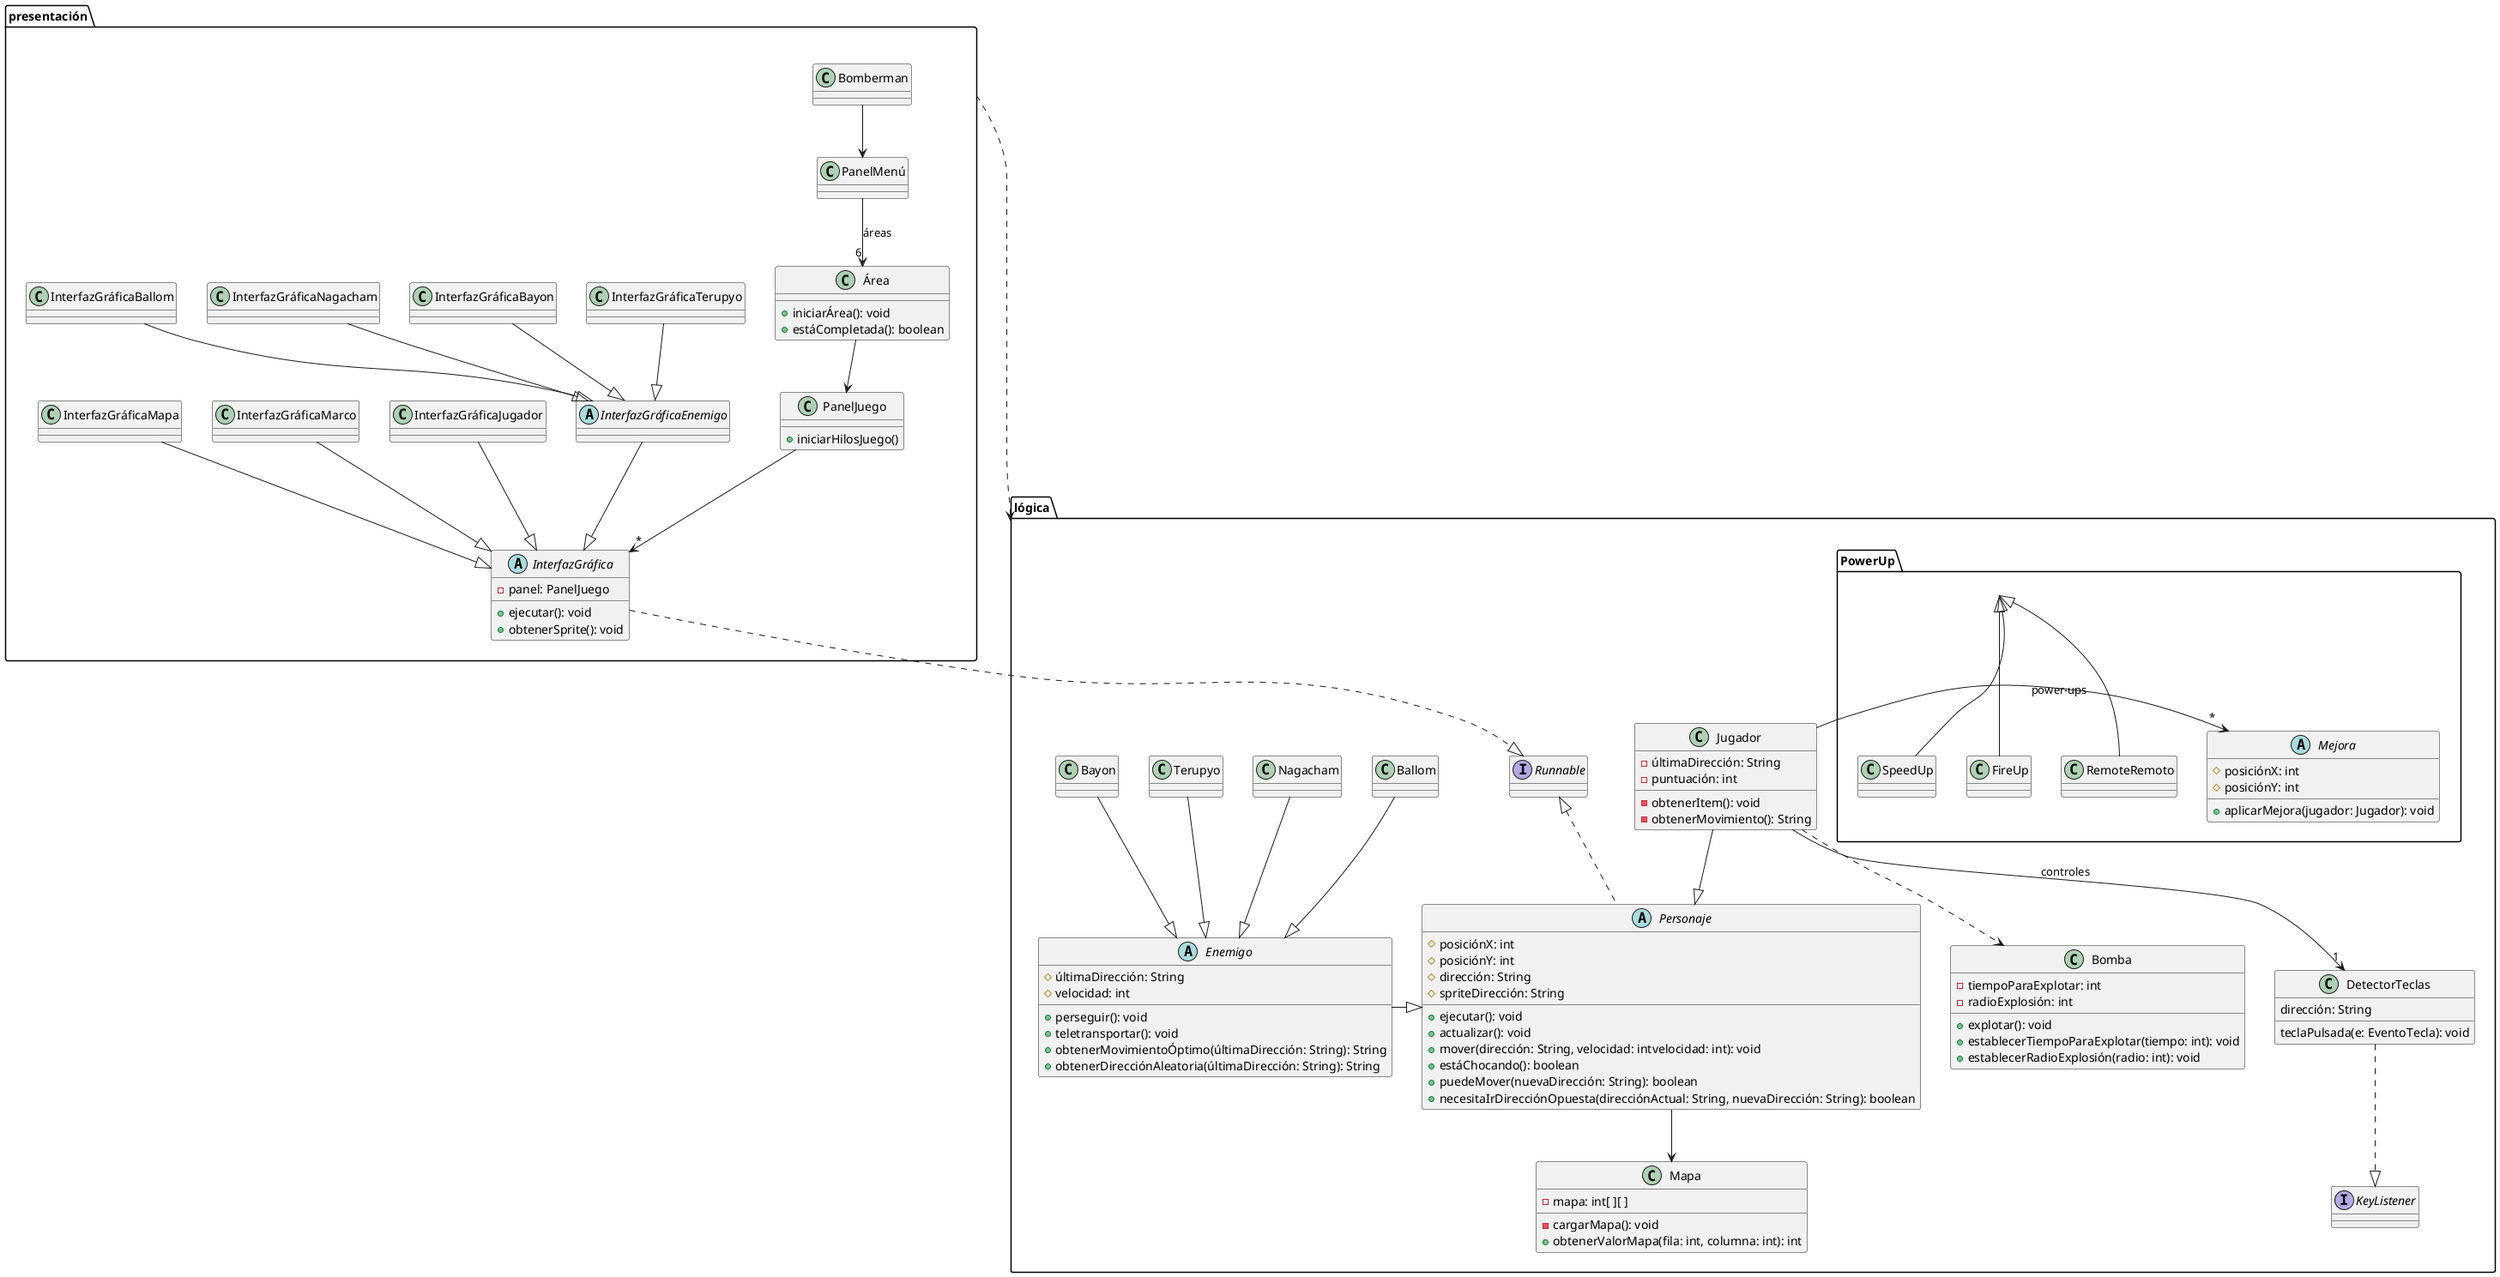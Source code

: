 @startuml

package lógica {
interface Runnable {
}

abstract class Personaje {
    # posiciónX: int
    # posiciónY: int
    # dirección: String
    # spriteDirección: String
    + ejecutar(): void
    + actualizar(): void
    + mover(dirección: String, velocidad: intvelocidad: int): void
    + estáChocando(): boolean
    + puedeMover(nuevaDirección: String): boolean
    + necesitaIrDirecciónOpuesta(direcciónActual: String, nuevaDirección: String): boolean
}

abstract class Enemigo {
    # últimaDirección: String
    # velocidad: int
    + perseguir(): void
    + teletransportar(): void
    + obtenerMovimientoÓptimo(últimaDirección: String): String
    + obtenerDirecciónAleatoria(últimaDirección: String): String
}

class Jugador {
    - últimaDirección: String
    - puntuación: int
    - obtenerItem(): void
    - obtenerMovimiento(): String
}

class Bomba {
    - tiempoParaExplotar: int
    - radioExplosión: int
    + explotar(): void
    + establecerTiempoParaExplotar(tiempo: int): void
    + establecerRadioExplosión(radio: int): void
}


class Bayon {
}

class Ballom {
}

class Nagacham {
}

class Terupyo {
}

class Mapa {
    - mapa: int[ ][ ]
    - cargarMapa(): void
    + obtenerValorMapa(fila: int, columna: int): int
}

class DetectorTeclas {
    dirección: String
    teclaPulsada(e: EventoTecla): void
}

interface KeyListener {
}
}

package presentación {
abstract class InterfazGráfica {
- panel: PanelJuego
+ ejecutar(): void
+ obtenerSprite(): void
}


abstract class InterfazGráficaEnemigo {
}

class InterfazGráficaBallom {
}

class InterfazGráficaTerupyo {
}

class InterfazGráficaBayon {
}

class InterfazGráficaNagacham {
}

class InterfazGráficaJugador {
}

class InterfazGráficaMarco {
}

class InterfazGráficaMapa {
}

class Bomberman {
}

class PanelMenú {
}

class Área {
    + iniciarÁrea(): void
    + estáCompletada(): boolean
}

class PanelJuego {
    + iniciarHilosJuego()
}
}

package lógica.PowerUp {

abstract class Mejora {
    # posiciónX: int
    # posiciónY: int
    + aplicarMejora(jugador: Jugador): void
}

class FireUp {
}

class SpeedUp {
}

class RemoteRemoto {
}
}

InterfazGráfica ..|> Runnable
InterfazGráficaEnemigo --|> InterfazGráfica
InterfazGráficaMarco --|> InterfazGráfica
InterfazGráficaBallom --|> InterfazGráficaEnemigo
InterfazGráficaBayon --|> InterfazGráficaEnemigo
InterfazGráficaTerupyo --|> InterfazGráficaEnemigo
InterfazGráficaNagacham --|> InterfazGráficaEnemigo
InterfazGráficaJugador --|> InterfazGráfica
InterfazGráficaMapa --|> InterfazGráfica

presentación ..> lógica
PanelJuego --> "*" InterfazGráfica
Bomberman --> PanelMenú

PanelMenú --> "6" Área: áreas
Área --> PanelJuego
DetectorTeclas..|> KeyListener

Ballom --|> Enemigo
Bayon --|> Enemigo
Terupyo --|> Enemigo
Nagacham --|> Enemigo

Personaje --> Mapa
Personaje .u.|> Runnable
Jugador --|> Personaje
Enemigo -l-|> Personaje
Jugador --> "1" DetectorTeclas: controles
Jugador -l-> "*" Mejora: power-ups
PowerUp <|-- FireUp
PowerUp <|-- SpeedUp
PowerUp <|-- RemoteRemoto
Jugador ..> Bomba

@enduml
